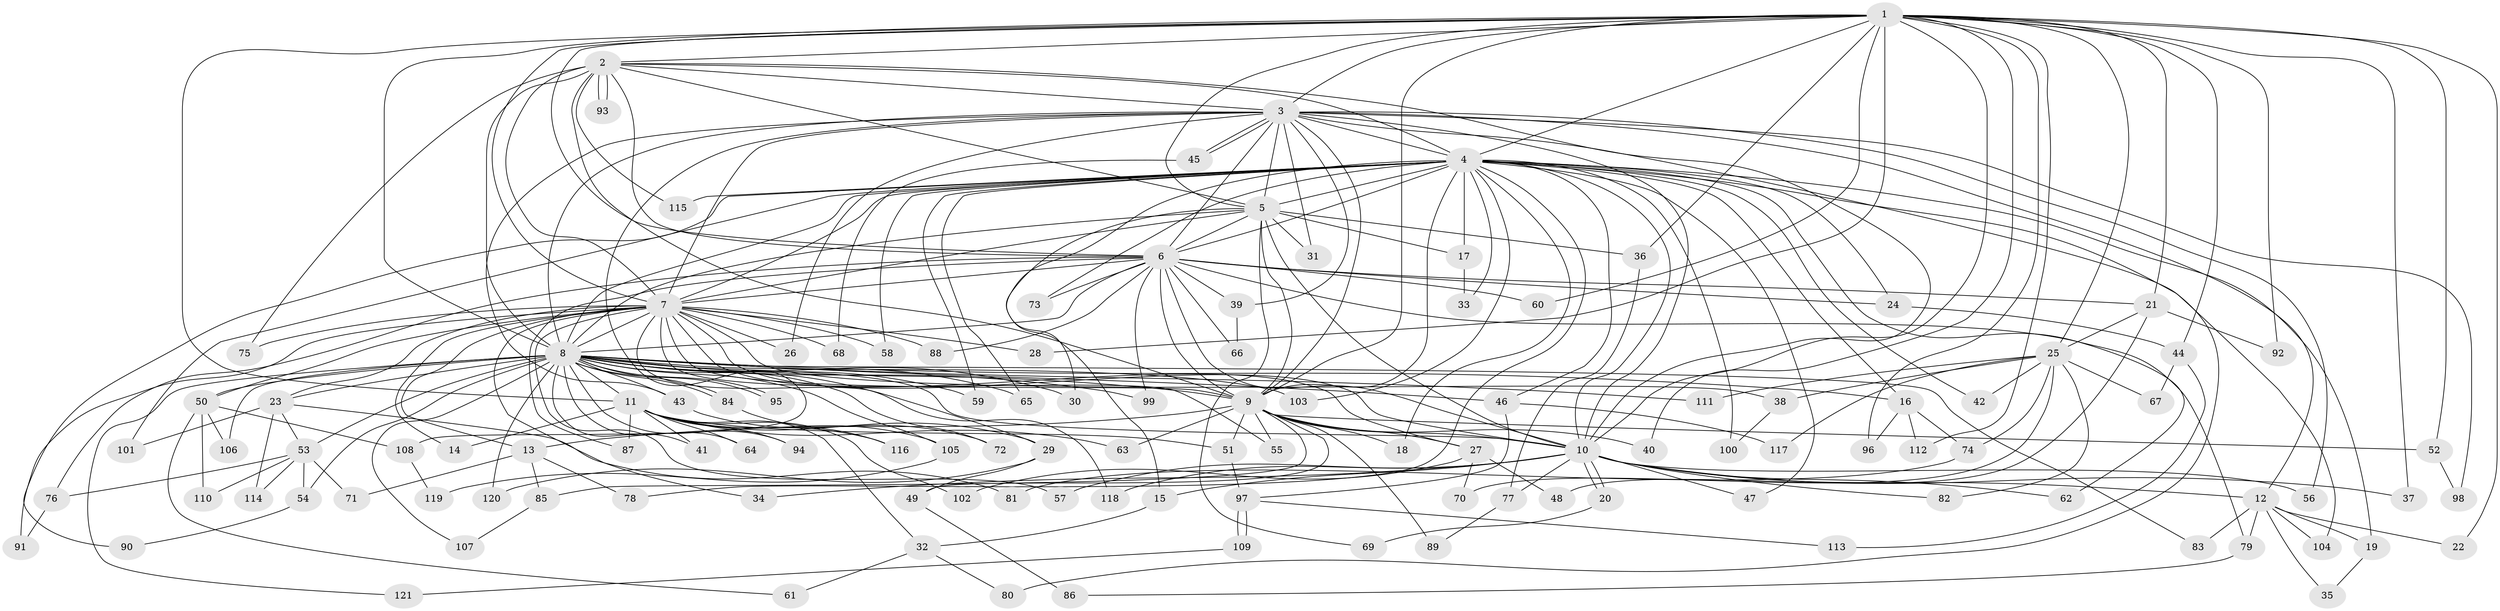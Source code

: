 // coarse degree distribution, {10: 0.03333333333333333, 29: 0.016666666666666666, 30: 0.016666666666666666, 6: 0.016666666666666666, 2: 0.6333333333333333, 1: 0.18333333333333332, 4: 0.03333333333333333, 16: 0.016666666666666666, 9: 0.016666666666666666, 8: 0.016666666666666666, 5: 0.016666666666666666}
// Generated by graph-tools (version 1.1) at 2025/49/03/04/25 21:49:18]
// undirected, 121 vertices, 267 edges
graph export_dot {
graph [start="1"]
  node [color=gray90,style=filled];
  1;
  2;
  3;
  4;
  5;
  6;
  7;
  8;
  9;
  10;
  11;
  12;
  13;
  14;
  15;
  16;
  17;
  18;
  19;
  20;
  21;
  22;
  23;
  24;
  25;
  26;
  27;
  28;
  29;
  30;
  31;
  32;
  33;
  34;
  35;
  36;
  37;
  38;
  39;
  40;
  41;
  42;
  43;
  44;
  45;
  46;
  47;
  48;
  49;
  50;
  51;
  52;
  53;
  54;
  55;
  56;
  57;
  58;
  59;
  60;
  61;
  62;
  63;
  64;
  65;
  66;
  67;
  68;
  69;
  70;
  71;
  72;
  73;
  74;
  75;
  76;
  77;
  78;
  79;
  80;
  81;
  82;
  83;
  84;
  85;
  86;
  87;
  88;
  89;
  90;
  91;
  92;
  93;
  94;
  95;
  96;
  97;
  98;
  99;
  100;
  101;
  102;
  103;
  104;
  105;
  106;
  107;
  108;
  109;
  110;
  111;
  112;
  113;
  114;
  115;
  116;
  117;
  118;
  119;
  120;
  121;
  1 -- 2;
  1 -- 3;
  1 -- 4;
  1 -- 5;
  1 -- 6;
  1 -- 7;
  1 -- 8;
  1 -- 9;
  1 -- 10;
  1 -- 11;
  1 -- 21;
  1 -- 22;
  1 -- 25;
  1 -- 28;
  1 -- 36;
  1 -- 37;
  1 -- 40;
  1 -- 44;
  1 -- 52;
  1 -- 60;
  1 -- 92;
  1 -- 96;
  1 -- 112;
  2 -- 3;
  2 -- 4;
  2 -- 5;
  2 -- 6;
  2 -- 7;
  2 -- 8;
  2 -- 9;
  2 -- 10;
  2 -- 75;
  2 -- 93;
  2 -- 93;
  2 -- 115;
  3 -- 4;
  3 -- 5;
  3 -- 6;
  3 -- 7;
  3 -- 8;
  3 -- 9;
  3 -- 10;
  3 -- 12;
  3 -- 26;
  3 -- 31;
  3 -- 39;
  3 -- 43;
  3 -- 45;
  3 -- 45;
  3 -- 56;
  3 -- 80;
  3 -- 98;
  3 -- 108;
  4 -- 5;
  4 -- 6;
  4 -- 7;
  4 -- 8;
  4 -- 9;
  4 -- 10;
  4 -- 15;
  4 -- 16;
  4 -- 17;
  4 -- 18;
  4 -- 19;
  4 -- 24;
  4 -- 33;
  4 -- 42;
  4 -- 46;
  4 -- 47;
  4 -- 58;
  4 -- 59;
  4 -- 62;
  4 -- 65;
  4 -- 73;
  4 -- 78;
  4 -- 90;
  4 -- 100;
  4 -- 101;
  4 -- 103;
  4 -- 104;
  4 -- 115;
  5 -- 6;
  5 -- 7;
  5 -- 8;
  5 -- 9;
  5 -- 10;
  5 -- 17;
  5 -- 30;
  5 -- 31;
  5 -- 36;
  5 -- 69;
  6 -- 7;
  6 -- 8;
  6 -- 9;
  6 -- 10;
  6 -- 21;
  6 -- 24;
  6 -- 39;
  6 -- 60;
  6 -- 66;
  6 -- 73;
  6 -- 76;
  6 -- 79;
  6 -- 87;
  6 -- 88;
  6 -- 99;
  7 -- 8;
  7 -- 9;
  7 -- 10;
  7 -- 13;
  7 -- 14;
  7 -- 23;
  7 -- 26;
  7 -- 27;
  7 -- 28;
  7 -- 29;
  7 -- 34;
  7 -- 38;
  7 -- 50;
  7 -- 55;
  7 -- 57;
  7 -- 58;
  7 -- 68;
  7 -- 75;
  7 -- 88;
  7 -- 91;
  8 -- 9;
  8 -- 10;
  8 -- 11;
  8 -- 16;
  8 -- 23;
  8 -- 30;
  8 -- 41;
  8 -- 43;
  8 -- 46;
  8 -- 50;
  8 -- 53;
  8 -- 54;
  8 -- 59;
  8 -- 64;
  8 -- 65;
  8 -- 72;
  8 -- 83;
  8 -- 84;
  8 -- 84;
  8 -- 94;
  8 -- 95;
  8 -- 95;
  8 -- 99;
  8 -- 103;
  8 -- 105;
  8 -- 106;
  8 -- 107;
  8 -- 111;
  8 -- 118;
  8 -- 120;
  8 -- 121;
  9 -- 10;
  9 -- 13;
  9 -- 18;
  9 -- 27;
  9 -- 40;
  9 -- 49;
  9 -- 51;
  9 -- 52;
  9 -- 55;
  9 -- 63;
  9 -- 85;
  9 -- 89;
  10 -- 12;
  10 -- 15;
  10 -- 20;
  10 -- 20;
  10 -- 34;
  10 -- 37;
  10 -- 47;
  10 -- 56;
  10 -- 57;
  10 -- 62;
  10 -- 77;
  10 -- 82;
  10 -- 118;
  11 -- 14;
  11 -- 29;
  11 -- 32;
  11 -- 41;
  11 -- 51;
  11 -- 63;
  11 -- 64;
  11 -- 87;
  11 -- 94;
  11 -- 102;
  11 -- 105;
  11 -- 116;
  12 -- 19;
  12 -- 22;
  12 -- 35;
  12 -- 79;
  12 -- 83;
  12 -- 104;
  13 -- 71;
  13 -- 78;
  13 -- 85;
  15 -- 32;
  16 -- 74;
  16 -- 96;
  16 -- 112;
  17 -- 33;
  19 -- 35;
  20 -- 69;
  21 -- 25;
  21 -- 48;
  21 -- 92;
  23 -- 53;
  23 -- 81;
  23 -- 101;
  23 -- 114;
  24 -- 44;
  25 -- 38;
  25 -- 42;
  25 -- 67;
  25 -- 70;
  25 -- 74;
  25 -- 82;
  25 -- 111;
  25 -- 117;
  27 -- 48;
  27 -- 70;
  27 -- 102;
  29 -- 49;
  29 -- 120;
  32 -- 61;
  32 -- 80;
  36 -- 77;
  38 -- 100;
  39 -- 66;
  43 -- 72;
  44 -- 67;
  44 -- 113;
  45 -- 68;
  46 -- 97;
  46 -- 117;
  49 -- 86;
  50 -- 61;
  50 -- 106;
  50 -- 108;
  50 -- 110;
  51 -- 97;
  52 -- 98;
  53 -- 54;
  53 -- 71;
  53 -- 76;
  53 -- 110;
  53 -- 114;
  54 -- 90;
  74 -- 81;
  76 -- 91;
  77 -- 89;
  79 -- 86;
  84 -- 116;
  85 -- 107;
  97 -- 109;
  97 -- 109;
  97 -- 113;
  105 -- 119;
  108 -- 119;
  109 -- 121;
}
